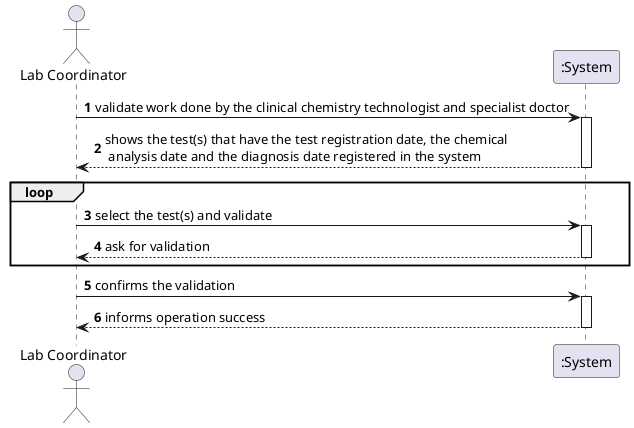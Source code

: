 @startuml
'https://plantuml.com/sequence-diagram

autonumber

actor "Lab Coordinator" as LABC

participant ":System" as SYSTEM

LABC -> SYSTEM : validate work done by the clinical chemistry technologist and specialist doctor
activate SYSTEM
SYSTEM --> LABC : shows the test(s) that have the test registration date, the chemical\n analysis date and the diagnosis date registered in the system
deactivate SYSTEM

loop
LABC -> SYSTEM : select the test(s) and validate
activate SYSTEM


SYSTEM --> LABC : ask for validation
deactivate SYSTEM
end
LABC -> SYSTEM : confirms the validation
activate SYSTEM
SYSTEM --> LABC : informs operation success
deactivate SYSTEM


@enduml